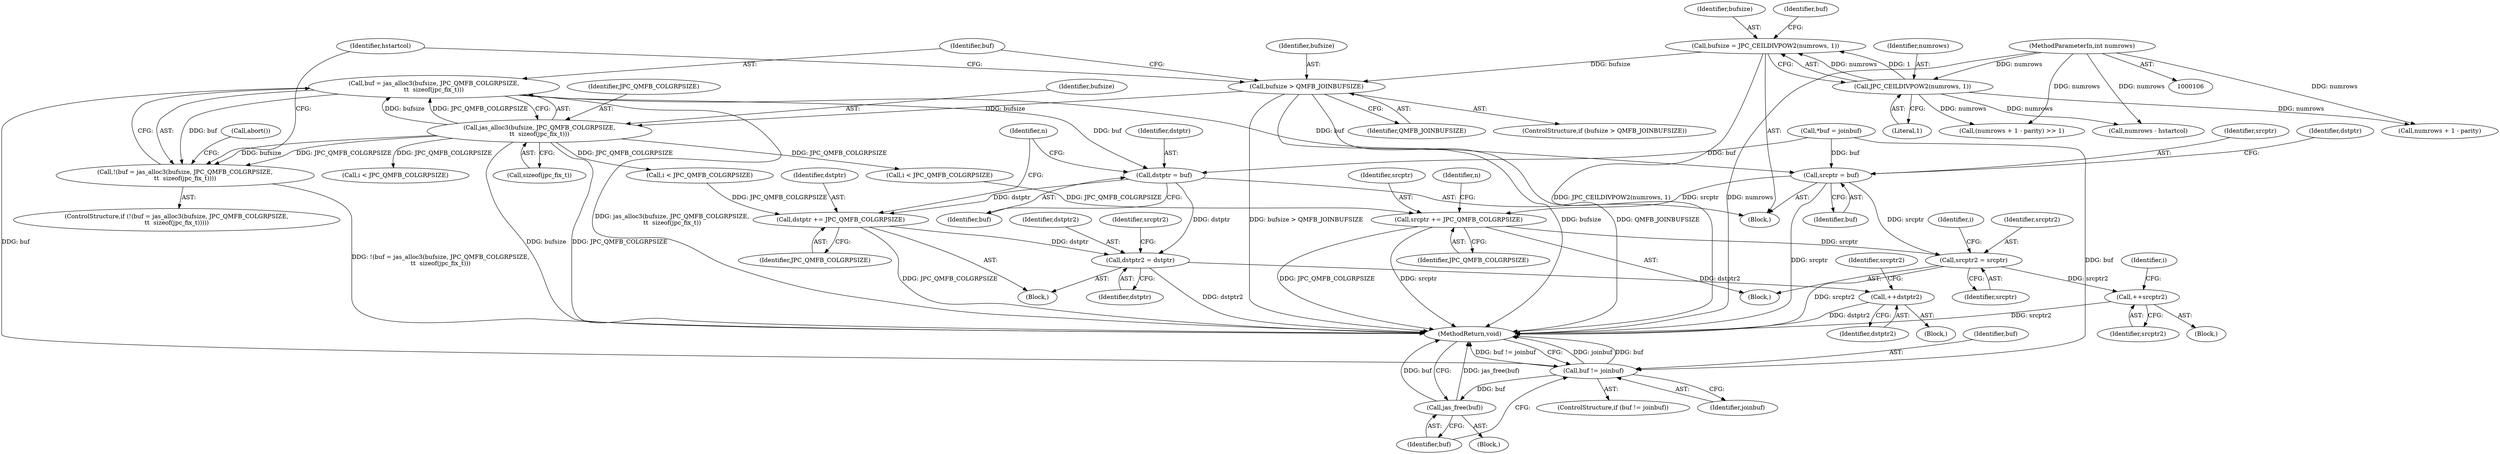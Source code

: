 digraph "0_jasper_4a59cfaf9ab3d48fca4a15c0d2674bf7138e3d1a@pointer" {
"1000137" [label="(Call,buf = jas_alloc3(bufsize, JPC_QMFB_COLGRPSIZE,\n\t\t  sizeof(jpc_fix_t)))"];
"1000139" [label="(Call,jas_alloc3(bufsize, JPC_QMFB_COLGRPSIZE,\n\t\t  sizeof(jpc_fix_t)))"];
"1000131" [label="(Call,bufsize > QMFB_JOINBUFSIZE)"];
"1000113" [label="(Call,bufsize = JPC_CEILDIVPOW2(numrows, 1))"];
"1000115" [label="(Call,JPC_CEILDIVPOW2(numrows, 1))"];
"1000108" [label="(MethodParameterIn,int numrows)"];
"1000136" [label="(Call,!(buf = jas_alloc3(bufsize, JPC_QMFB_COLGRPSIZE,\n\t\t  sizeof(jpc_fix_t))))"];
"1000164" [label="(Call,dstptr = buf)"];
"1000173" [label="(Call,dstptr2 = dstptr)"];
"1000194" [label="(Call,++dstptr2)"];
"1000201" [label="(Call,dstptr += JPC_QMFB_COLGRPSIZE)"];
"1000266" [label="(Call,srcptr = buf)"];
"1000289" [label="(Call,srcptr2 = srcptr)"];
"1000309" [label="(Call,++srcptr2)"];
"1000316" [label="(Call,srcptr += JPC_QMFB_COLGRPSIZE)"];
"1000320" [label="(Call,buf != joinbuf)"];
"1000324" [label="(Call,jas_free(buf))"];
"1000285" [label="(Block,)"];
"1000139" [label="(Call,jas_alloc3(bufsize, JPC_QMFB_COLGRPSIZE,\n\t\t  sizeof(jpc_fix_t)))"];
"1000166" [label="(Identifier,buf)"];
"1000197" [label="(Identifier,srcptr2)"];
"1000325" [label="(Identifier,buf)"];
"1000326" [label="(MethodReturn,void)"];
"1000175" [label="(Identifier,dstptr)"];
"1000188" [label="(Block,)"];
"1000224" [label="(Call,numrows - hstartcol)"];
"1000243" [label="(Call,i < JPC_QMFB_COLGRPSIZE)"];
"1000316" [label="(Call,srcptr += JPC_QMFB_COLGRPSIZE)"];
"1000319" [label="(ControlStructure,if (buf != joinbuf))"];
"1000321" [label="(Identifier,buf)"];
"1000267" [label="(Identifier,srcptr)"];
"1000177" [label="(Identifier,srcptr2)"];
"1000294" [label="(Identifier,i)"];
"1000130" [label="(ControlStructure,if (bufsize > QMFB_JOINBUFSIZE))"];
"1000137" [label="(Call,buf = jas_alloc3(bufsize, JPC_QMFB_COLGRPSIZE,\n\t\t  sizeof(jpc_fix_t)))"];
"1000194" [label="(Call,++dstptr2)"];
"1000270" [label="(Identifier,dstptr)"];
"1000291" [label="(Identifier,srcptr)"];
"1000301" [label="(Block,)"];
"1000111" [label="(Block,)"];
"1000141" [label="(Identifier,JPC_QMFB_COLGRPSIZE)"];
"1000117" [label="(Literal,1)"];
"1000140" [label="(Identifier,bufsize)"];
"1000323" [label="(Block,)"];
"1000165" [label="(Identifier,dstptr)"];
"1000113" [label="(Call,bufsize = JPC_CEILDIVPOW2(numrows, 1))"];
"1000120" [label="(Call,*buf = joinbuf)"];
"1000142" [label="(Call,sizeof(jpc_fix_t))"];
"1000164" [label="(Call,dstptr = buf)"];
"1000290" [label="(Identifier,srcptr2)"];
"1000136" [label="(Call,!(buf = jas_alloc3(bufsize, JPC_QMFB_COLGRPSIZE,\n\t\t  sizeof(jpc_fix_t))))"];
"1000138" [label="(Identifier,buf)"];
"1000147" [label="(Identifier,hstartcol)"];
"1000108" [label="(MethodParameterIn,int numrows)"];
"1000148" [label="(Call,(numrows + 1 - parity) >> 1)"];
"1000135" [label="(ControlStructure,if (!(buf = jas_alloc3(bufsize, JPC_QMFB_COLGRPSIZE,\n\t\t  sizeof(jpc_fix_t)))))"];
"1000203" [label="(Identifier,JPC_QMFB_COLGRPSIZE)"];
"1000289" [label="(Call,srcptr2 = srcptr)"];
"1000320" [label="(Call,buf != joinbuf)"];
"1000309" [label="(Call,++srcptr2)"];
"1000183" [label="(Call,i < JPC_QMFB_COLGRPSIZE)"];
"1000300" [label="(Identifier,i)"];
"1000133" [label="(Identifier,QMFB_JOINBUFSIZE)"];
"1000266" [label="(Call,srcptr = buf)"];
"1000131" [label="(Call,bufsize > QMFB_JOINBUFSIZE)"];
"1000310" [label="(Identifier,srcptr2)"];
"1000322" [label="(Identifier,joinbuf)"];
"1000202" [label="(Identifier,dstptr)"];
"1000149" [label="(Call,numrows + 1 - parity)"];
"1000116" [label="(Identifier,numrows)"];
"1000195" [label="(Identifier,dstptr2)"];
"1000115" [label="(Call,JPC_CEILDIVPOW2(numrows, 1))"];
"1000201" [label="(Call,dstptr += JPC_QMFB_COLGRPSIZE)"];
"1000268" [label="(Identifier,buf)"];
"1000283" [label="(Identifier,n)"];
"1000132" [label="(Identifier,bufsize)"];
"1000114" [label="(Identifier,bufsize)"];
"1000170" [label="(Identifier,n)"];
"1000174" [label="(Identifier,dstptr2)"];
"1000145" [label="(Call,abort())"];
"1000173" [label="(Call,dstptr2 = dstptr)"];
"1000317" [label="(Identifier,srcptr)"];
"1000172" [label="(Block,)"];
"1000121" [label="(Identifier,buf)"];
"1000324" [label="(Call,jas_free(buf))"];
"1000318" [label="(Identifier,JPC_QMFB_COLGRPSIZE)"];
"1000296" [label="(Call,i < JPC_QMFB_COLGRPSIZE)"];
"1000137" -> "1000136"  [label="AST: "];
"1000137" -> "1000139"  [label="CFG: "];
"1000138" -> "1000137"  [label="AST: "];
"1000139" -> "1000137"  [label="AST: "];
"1000136" -> "1000137"  [label="CFG: "];
"1000137" -> "1000326"  [label="DDG: jas_alloc3(bufsize, JPC_QMFB_COLGRPSIZE,\n\t\t  sizeof(jpc_fix_t))"];
"1000137" -> "1000136"  [label="DDG: buf"];
"1000139" -> "1000137"  [label="DDG: bufsize"];
"1000139" -> "1000137"  [label="DDG: JPC_QMFB_COLGRPSIZE"];
"1000137" -> "1000164"  [label="DDG: buf"];
"1000137" -> "1000266"  [label="DDG: buf"];
"1000137" -> "1000320"  [label="DDG: buf"];
"1000139" -> "1000142"  [label="CFG: "];
"1000140" -> "1000139"  [label="AST: "];
"1000141" -> "1000139"  [label="AST: "];
"1000142" -> "1000139"  [label="AST: "];
"1000139" -> "1000326"  [label="DDG: JPC_QMFB_COLGRPSIZE"];
"1000139" -> "1000326"  [label="DDG: bufsize"];
"1000139" -> "1000136"  [label="DDG: bufsize"];
"1000139" -> "1000136"  [label="DDG: JPC_QMFB_COLGRPSIZE"];
"1000131" -> "1000139"  [label="DDG: bufsize"];
"1000139" -> "1000183"  [label="DDG: JPC_QMFB_COLGRPSIZE"];
"1000139" -> "1000243"  [label="DDG: JPC_QMFB_COLGRPSIZE"];
"1000139" -> "1000296"  [label="DDG: JPC_QMFB_COLGRPSIZE"];
"1000131" -> "1000130"  [label="AST: "];
"1000131" -> "1000133"  [label="CFG: "];
"1000132" -> "1000131"  [label="AST: "];
"1000133" -> "1000131"  [label="AST: "];
"1000138" -> "1000131"  [label="CFG: "];
"1000147" -> "1000131"  [label="CFG: "];
"1000131" -> "1000326"  [label="DDG: bufsize"];
"1000131" -> "1000326"  [label="DDG: QMFB_JOINBUFSIZE"];
"1000131" -> "1000326"  [label="DDG: bufsize > QMFB_JOINBUFSIZE"];
"1000113" -> "1000131"  [label="DDG: bufsize"];
"1000113" -> "1000111"  [label="AST: "];
"1000113" -> "1000115"  [label="CFG: "];
"1000114" -> "1000113"  [label="AST: "];
"1000115" -> "1000113"  [label="AST: "];
"1000121" -> "1000113"  [label="CFG: "];
"1000113" -> "1000326"  [label="DDG: JPC_CEILDIVPOW2(numrows, 1)"];
"1000115" -> "1000113"  [label="DDG: numrows"];
"1000115" -> "1000113"  [label="DDG: 1"];
"1000115" -> "1000117"  [label="CFG: "];
"1000116" -> "1000115"  [label="AST: "];
"1000117" -> "1000115"  [label="AST: "];
"1000108" -> "1000115"  [label="DDG: numrows"];
"1000115" -> "1000148"  [label="DDG: numrows"];
"1000115" -> "1000149"  [label="DDG: numrows"];
"1000115" -> "1000224"  [label="DDG: numrows"];
"1000108" -> "1000106"  [label="AST: "];
"1000108" -> "1000326"  [label="DDG: numrows"];
"1000108" -> "1000148"  [label="DDG: numrows"];
"1000108" -> "1000149"  [label="DDG: numrows"];
"1000108" -> "1000224"  [label="DDG: numrows"];
"1000136" -> "1000135"  [label="AST: "];
"1000145" -> "1000136"  [label="CFG: "];
"1000147" -> "1000136"  [label="CFG: "];
"1000136" -> "1000326"  [label="DDG: !(buf = jas_alloc3(bufsize, JPC_QMFB_COLGRPSIZE,\n\t\t  sizeof(jpc_fix_t)))"];
"1000164" -> "1000111"  [label="AST: "];
"1000164" -> "1000166"  [label="CFG: "];
"1000165" -> "1000164"  [label="AST: "];
"1000166" -> "1000164"  [label="AST: "];
"1000170" -> "1000164"  [label="CFG: "];
"1000120" -> "1000164"  [label="DDG: buf"];
"1000164" -> "1000173"  [label="DDG: dstptr"];
"1000164" -> "1000201"  [label="DDG: dstptr"];
"1000173" -> "1000172"  [label="AST: "];
"1000173" -> "1000175"  [label="CFG: "];
"1000174" -> "1000173"  [label="AST: "];
"1000175" -> "1000173"  [label="AST: "];
"1000177" -> "1000173"  [label="CFG: "];
"1000173" -> "1000326"  [label="DDG: dstptr2"];
"1000201" -> "1000173"  [label="DDG: dstptr"];
"1000173" -> "1000194"  [label="DDG: dstptr2"];
"1000194" -> "1000188"  [label="AST: "];
"1000194" -> "1000195"  [label="CFG: "];
"1000195" -> "1000194"  [label="AST: "];
"1000197" -> "1000194"  [label="CFG: "];
"1000194" -> "1000326"  [label="DDG: dstptr2"];
"1000201" -> "1000172"  [label="AST: "];
"1000201" -> "1000203"  [label="CFG: "];
"1000202" -> "1000201"  [label="AST: "];
"1000203" -> "1000201"  [label="AST: "];
"1000170" -> "1000201"  [label="CFG: "];
"1000201" -> "1000326"  [label="DDG: JPC_QMFB_COLGRPSIZE"];
"1000183" -> "1000201"  [label="DDG: JPC_QMFB_COLGRPSIZE"];
"1000266" -> "1000111"  [label="AST: "];
"1000266" -> "1000268"  [label="CFG: "];
"1000267" -> "1000266"  [label="AST: "];
"1000268" -> "1000266"  [label="AST: "];
"1000270" -> "1000266"  [label="CFG: "];
"1000266" -> "1000326"  [label="DDG: srcptr"];
"1000120" -> "1000266"  [label="DDG: buf"];
"1000266" -> "1000289"  [label="DDG: srcptr"];
"1000266" -> "1000316"  [label="DDG: srcptr"];
"1000289" -> "1000285"  [label="AST: "];
"1000289" -> "1000291"  [label="CFG: "];
"1000290" -> "1000289"  [label="AST: "];
"1000291" -> "1000289"  [label="AST: "];
"1000294" -> "1000289"  [label="CFG: "];
"1000289" -> "1000326"  [label="DDG: srcptr2"];
"1000316" -> "1000289"  [label="DDG: srcptr"];
"1000289" -> "1000309"  [label="DDG: srcptr2"];
"1000309" -> "1000301"  [label="AST: "];
"1000309" -> "1000310"  [label="CFG: "];
"1000310" -> "1000309"  [label="AST: "];
"1000300" -> "1000309"  [label="CFG: "];
"1000309" -> "1000326"  [label="DDG: srcptr2"];
"1000316" -> "1000285"  [label="AST: "];
"1000316" -> "1000318"  [label="CFG: "];
"1000317" -> "1000316"  [label="AST: "];
"1000318" -> "1000316"  [label="AST: "];
"1000283" -> "1000316"  [label="CFG: "];
"1000316" -> "1000326"  [label="DDG: JPC_QMFB_COLGRPSIZE"];
"1000316" -> "1000326"  [label="DDG: srcptr"];
"1000296" -> "1000316"  [label="DDG: JPC_QMFB_COLGRPSIZE"];
"1000320" -> "1000319"  [label="AST: "];
"1000320" -> "1000322"  [label="CFG: "];
"1000321" -> "1000320"  [label="AST: "];
"1000322" -> "1000320"  [label="AST: "];
"1000325" -> "1000320"  [label="CFG: "];
"1000326" -> "1000320"  [label="CFG: "];
"1000320" -> "1000326"  [label="DDG: joinbuf"];
"1000320" -> "1000326"  [label="DDG: buf"];
"1000320" -> "1000326"  [label="DDG: buf != joinbuf"];
"1000120" -> "1000320"  [label="DDG: buf"];
"1000320" -> "1000324"  [label="DDG: buf"];
"1000324" -> "1000323"  [label="AST: "];
"1000324" -> "1000325"  [label="CFG: "];
"1000325" -> "1000324"  [label="AST: "];
"1000326" -> "1000324"  [label="CFG: "];
"1000324" -> "1000326"  [label="DDG: jas_free(buf)"];
"1000324" -> "1000326"  [label="DDG: buf"];
}
